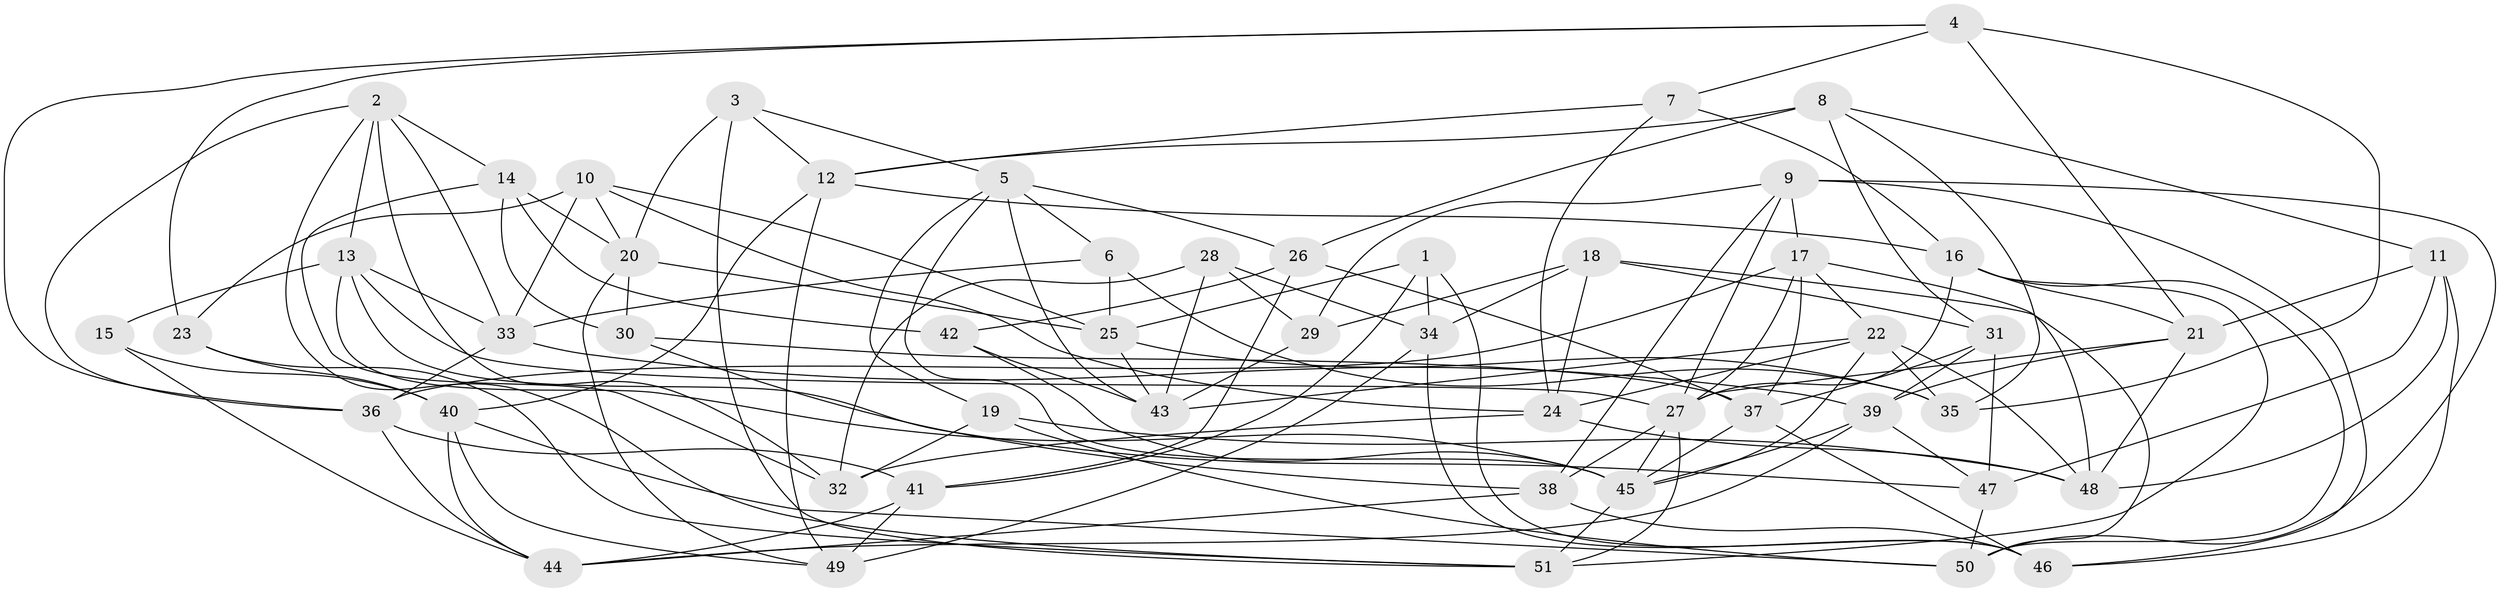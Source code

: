 // original degree distribution, {4: 1.0}
// Generated by graph-tools (version 1.1) at 2025/45/03/06/25 01:45:11]
// undirected, 51 vertices, 136 edges
graph export_dot {
graph [start="1"]
  node [color=gray90,style=filled];
  1;
  2;
  3;
  4;
  5;
  6;
  7;
  8;
  9;
  10;
  11;
  12;
  13;
  14;
  15;
  16;
  17;
  18;
  19;
  20;
  21;
  22;
  23;
  24;
  25;
  26;
  27;
  28;
  29;
  30;
  31;
  32;
  33;
  34;
  35;
  36;
  37;
  38;
  39;
  40;
  41;
  42;
  43;
  44;
  45;
  46;
  47;
  48;
  49;
  50;
  51;
  1 -- 25 [weight=1.0];
  1 -- 34 [weight=1.0];
  1 -- 41 [weight=1.0];
  1 -- 46 [weight=1.0];
  2 -- 13 [weight=1.0];
  2 -- 14 [weight=1.0];
  2 -- 32 [weight=1.0];
  2 -- 33 [weight=1.0];
  2 -- 36 [weight=1.0];
  2 -- 51 [weight=1.0];
  3 -- 5 [weight=1.0];
  3 -- 12 [weight=1.0];
  3 -- 20 [weight=1.0];
  3 -- 51 [weight=1.0];
  4 -- 7 [weight=1.0];
  4 -- 21 [weight=1.0];
  4 -- 23 [weight=1.0];
  4 -- 35 [weight=2.0];
  4 -- 36 [weight=1.0];
  5 -- 6 [weight=1.0];
  5 -- 19 [weight=1.0];
  5 -- 26 [weight=1.0];
  5 -- 43 [weight=1.0];
  5 -- 45 [weight=1.0];
  6 -- 25 [weight=1.0];
  6 -- 33 [weight=1.0];
  6 -- 35 [weight=1.0];
  7 -- 12 [weight=1.0];
  7 -- 16 [weight=1.0];
  7 -- 24 [weight=1.0];
  8 -- 11 [weight=1.0];
  8 -- 12 [weight=1.0];
  8 -- 26 [weight=2.0];
  8 -- 31 [weight=1.0];
  8 -- 35 [weight=1.0];
  9 -- 17 [weight=1.0];
  9 -- 27 [weight=1.0];
  9 -- 29 [weight=1.0];
  9 -- 38 [weight=1.0];
  9 -- 46 [weight=1.0];
  9 -- 50 [weight=1.0];
  10 -- 20 [weight=1.0];
  10 -- 23 [weight=2.0];
  10 -- 24 [weight=1.0];
  10 -- 25 [weight=1.0];
  10 -- 33 [weight=1.0];
  11 -- 21 [weight=1.0];
  11 -- 46 [weight=1.0];
  11 -- 47 [weight=2.0];
  11 -- 48 [weight=1.0];
  12 -- 16 [weight=1.0];
  12 -- 40 [weight=1.0];
  12 -- 49 [weight=1.0];
  13 -- 15 [weight=1.0];
  13 -- 27 [weight=1.0];
  13 -- 33 [weight=1.0];
  13 -- 45 [weight=1.0];
  13 -- 47 [weight=1.0];
  14 -- 20 [weight=1.0];
  14 -- 30 [weight=2.0];
  14 -- 32 [weight=1.0];
  14 -- 42 [weight=1.0];
  15 -- 40 [weight=2.0];
  15 -- 44 [weight=1.0];
  16 -- 21 [weight=1.0];
  16 -- 27 [weight=1.0];
  16 -- 50 [weight=1.0];
  16 -- 51 [weight=1.0];
  17 -- 22 [weight=1.0];
  17 -- 27 [weight=1.0];
  17 -- 36 [weight=1.0];
  17 -- 37 [weight=1.0];
  17 -- 48 [weight=1.0];
  18 -- 24 [weight=1.0];
  18 -- 29 [weight=1.0];
  18 -- 31 [weight=2.0];
  18 -- 34 [weight=1.0];
  18 -- 50 [weight=1.0];
  19 -- 32 [weight=1.0];
  19 -- 48 [weight=1.0];
  19 -- 50 [weight=1.0];
  20 -- 25 [weight=1.0];
  20 -- 30 [weight=1.0];
  20 -- 49 [weight=1.0];
  21 -- 27 [weight=1.0];
  21 -- 39 [weight=1.0];
  21 -- 48 [weight=1.0];
  22 -- 24 [weight=1.0];
  22 -- 35 [weight=1.0];
  22 -- 43 [weight=1.0];
  22 -- 45 [weight=1.0];
  22 -- 48 [weight=1.0];
  23 -- 40 [weight=2.0];
  23 -- 51 [weight=1.0];
  24 -- 32 [weight=1.0];
  24 -- 48 [weight=1.0];
  25 -- 35 [weight=1.0];
  25 -- 43 [weight=1.0];
  26 -- 37 [weight=1.0];
  26 -- 41 [weight=1.0];
  26 -- 42 [weight=1.0];
  27 -- 38 [weight=1.0];
  27 -- 45 [weight=1.0];
  27 -- 51 [weight=1.0];
  28 -- 29 [weight=1.0];
  28 -- 32 [weight=2.0];
  28 -- 34 [weight=2.0];
  28 -- 43 [weight=1.0];
  29 -- 43 [weight=1.0];
  30 -- 37 [weight=1.0];
  30 -- 38 [weight=2.0];
  31 -- 37 [weight=1.0];
  31 -- 39 [weight=1.0];
  31 -- 47 [weight=1.0];
  33 -- 36 [weight=1.0];
  33 -- 39 [weight=1.0];
  34 -- 46 [weight=1.0];
  34 -- 49 [weight=1.0];
  36 -- 41 [weight=1.0];
  36 -- 44 [weight=1.0];
  37 -- 45 [weight=1.0];
  37 -- 46 [weight=1.0];
  38 -- 44 [weight=1.0];
  38 -- 46 [weight=1.0];
  39 -- 44 [weight=1.0];
  39 -- 45 [weight=1.0];
  39 -- 47 [weight=1.0];
  40 -- 44 [weight=1.0];
  40 -- 49 [weight=1.0];
  40 -- 50 [weight=1.0];
  41 -- 44 [weight=1.0];
  41 -- 49 [weight=2.0];
  42 -- 43 [weight=1.0];
  42 -- 45 [weight=1.0];
  45 -- 51 [weight=1.0];
  47 -- 50 [weight=1.0];
}
